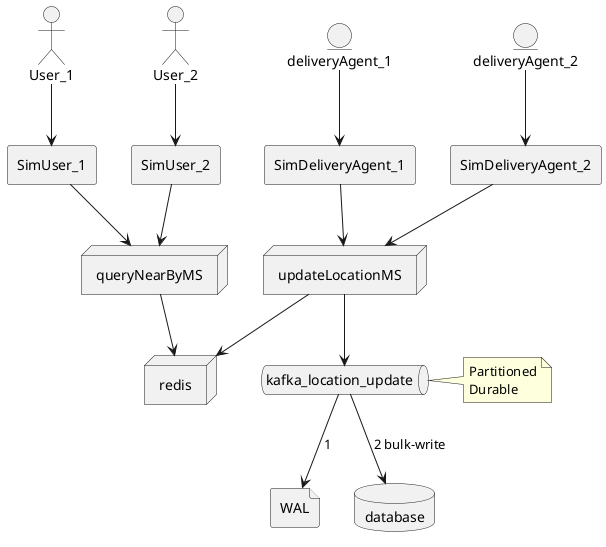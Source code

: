 @startuml
'https://plantuml.com/deployment-diagram

entity deliveryAgent_1
entity deliveryAgent_2
agent SimDeliveryAgent_1
agent SimDeliveryAgent_2
actor User_1
actor User_2
agent SimUser_1
agent SimUser_2
file WAL

node updateLocationMS

node queryNearByMS

node redis

database database

queue kafka_location_update

deliveryAgent_1 --> SimDeliveryAgent_1
SimDeliveryAgent_1 --> updateLocationMS

deliveryAgent_2 --> SimDeliveryAgent_2
SimDeliveryAgent_2 --> updateLocationMS

updateLocationMS --> redis

User_1 --> SimUser_1
SimUser_1 --> queryNearByMS
User_2 --> SimUser_2
SimUser_2 --> queryNearByMS

queryNearByMS --> redis

updateLocationMS --> kafka_location_update
note right
Partitioned
Durable
end note
kafka_location_update --> WAL: 1
kafka_location_update --> database: 2 bulk-write

@enduml